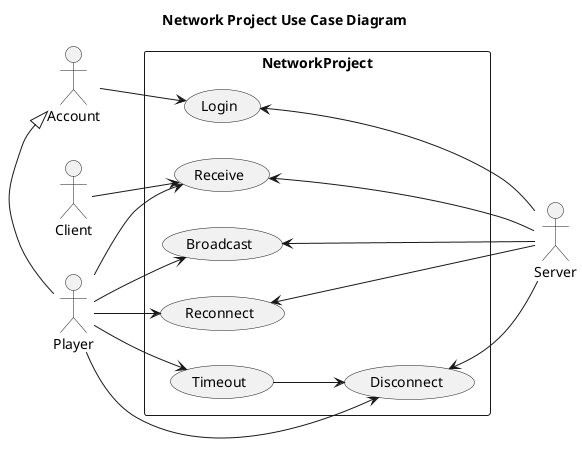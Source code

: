 @startuml
title Network Project Use Case Diagram

left to right direction
actor Account
actor Player
actor Client
actor Server

Player -left-|> Account

rectangle NetworkProject {
    usecase Login
    usecase Timeout
    usecase Broadcast
    usecase Disconnect
    usecase Reconnect
    usecase Receive
}


Client --> Receive
Timeout --> Disconnect
Account --> Login
Login <-- Server
Player --> Broadcast
Player --> Disconnect
Player --> Reconnect
Player --> Receive
Player --> Timeout
Disconnect <-- Server
Broadcast <-- Server
Reconnect <-- Server
Receive <-- Server

@enduml
